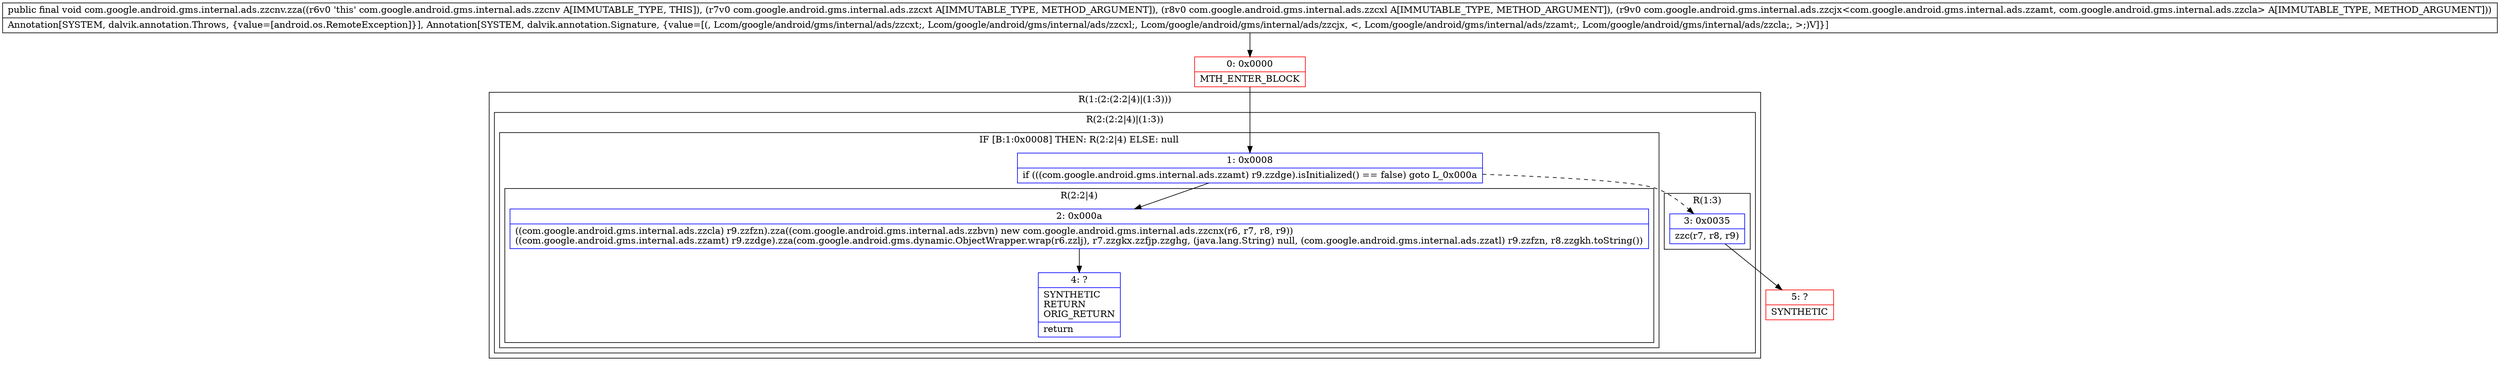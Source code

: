 digraph "CFG forcom.google.android.gms.internal.ads.zzcnv.zza(Lcom\/google\/android\/gms\/internal\/ads\/zzcxt;Lcom\/google\/android\/gms\/internal\/ads\/zzcxl;Lcom\/google\/android\/gms\/internal\/ads\/zzcjx;)V" {
subgraph cluster_Region_591949313 {
label = "R(1:(2:(2:2|4)|(1:3)))";
node [shape=record,color=blue];
subgraph cluster_Region_1960876637 {
label = "R(2:(2:2|4)|(1:3))";
node [shape=record,color=blue];
subgraph cluster_IfRegion_1005268909 {
label = "IF [B:1:0x0008] THEN: R(2:2|4) ELSE: null";
node [shape=record,color=blue];
Node_1 [shape=record,label="{1\:\ 0x0008|if (((com.google.android.gms.internal.ads.zzamt) r9.zzdge).isInitialized() == false) goto L_0x000a\l}"];
subgraph cluster_Region_670756189 {
label = "R(2:2|4)";
node [shape=record,color=blue];
Node_2 [shape=record,label="{2\:\ 0x000a|((com.google.android.gms.internal.ads.zzcla) r9.zzfzn).zza((com.google.android.gms.internal.ads.zzbvn) new com.google.android.gms.internal.ads.zzcnx(r6, r7, r8, r9))\l((com.google.android.gms.internal.ads.zzamt) r9.zzdge).zza(com.google.android.gms.dynamic.ObjectWrapper.wrap(r6.zzlj), r7.zzgkx.zzfjp.zzghg, (java.lang.String) null, (com.google.android.gms.internal.ads.zzatl) r9.zzfzn, r8.zzgkh.toString())\l}"];
Node_4 [shape=record,label="{4\:\ ?|SYNTHETIC\lRETURN\lORIG_RETURN\l|return\l}"];
}
}
subgraph cluster_Region_1201846213 {
label = "R(1:3)";
node [shape=record,color=blue];
Node_3 [shape=record,label="{3\:\ 0x0035|zzc(r7, r8, r9)\l}"];
}
}
}
Node_0 [shape=record,color=red,label="{0\:\ 0x0000|MTH_ENTER_BLOCK\l}"];
Node_5 [shape=record,color=red,label="{5\:\ ?|SYNTHETIC\l}"];
MethodNode[shape=record,label="{public final void com.google.android.gms.internal.ads.zzcnv.zza((r6v0 'this' com.google.android.gms.internal.ads.zzcnv A[IMMUTABLE_TYPE, THIS]), (r7v0 com.google.android.gms.internal.ads.zzcxt A[IMMUTABLE_TYPE, METHOD_ARGUMENT]), (r8v0 com.google.android.gms.internal.ads.zzcxl A[IMMUTABLE_TYPE, METHOD_ARGUMENT]), (r9v0 com.google.android.gms.internal.ads.zzcjx\<com.google.android.gms.internal.ads.zzamt, com.google.android.gms.internal.ads.zzcla\> A[IMMUTABLE_TYPE, METHOD_ARGUMENT]))  | Annotation[SYSTEM, dalvik.annotation.Throws, \{value=[android.os.RemoteException]\}], Annotation[SYSTEM, dalvik.annotation.Signature, \{value=[(, Lcom\/google\/android\/gms\/internal\/ads\/zzcxt;, Lcom\/google\/android\/gms\/internal\/ads\/zzcxl;, Lcom\/google\/android\/gms\/internal\/ads\/zzcjx, \<, Lcom\/google\/android\/gms\/internal\/ads\/zzamt;, Lcom\/google\/android\/gms\/internal\/ads\/zzcla;, \>;)V]\}]\l}"];
MethodNode -> Node_0;
Node_1 -> Node_2;
Node_1 -> Node_3[style=dashed];
Node_2 -> Node_4;
Node_3 -> Node_5;
Node_0 -> Node_1;
}

